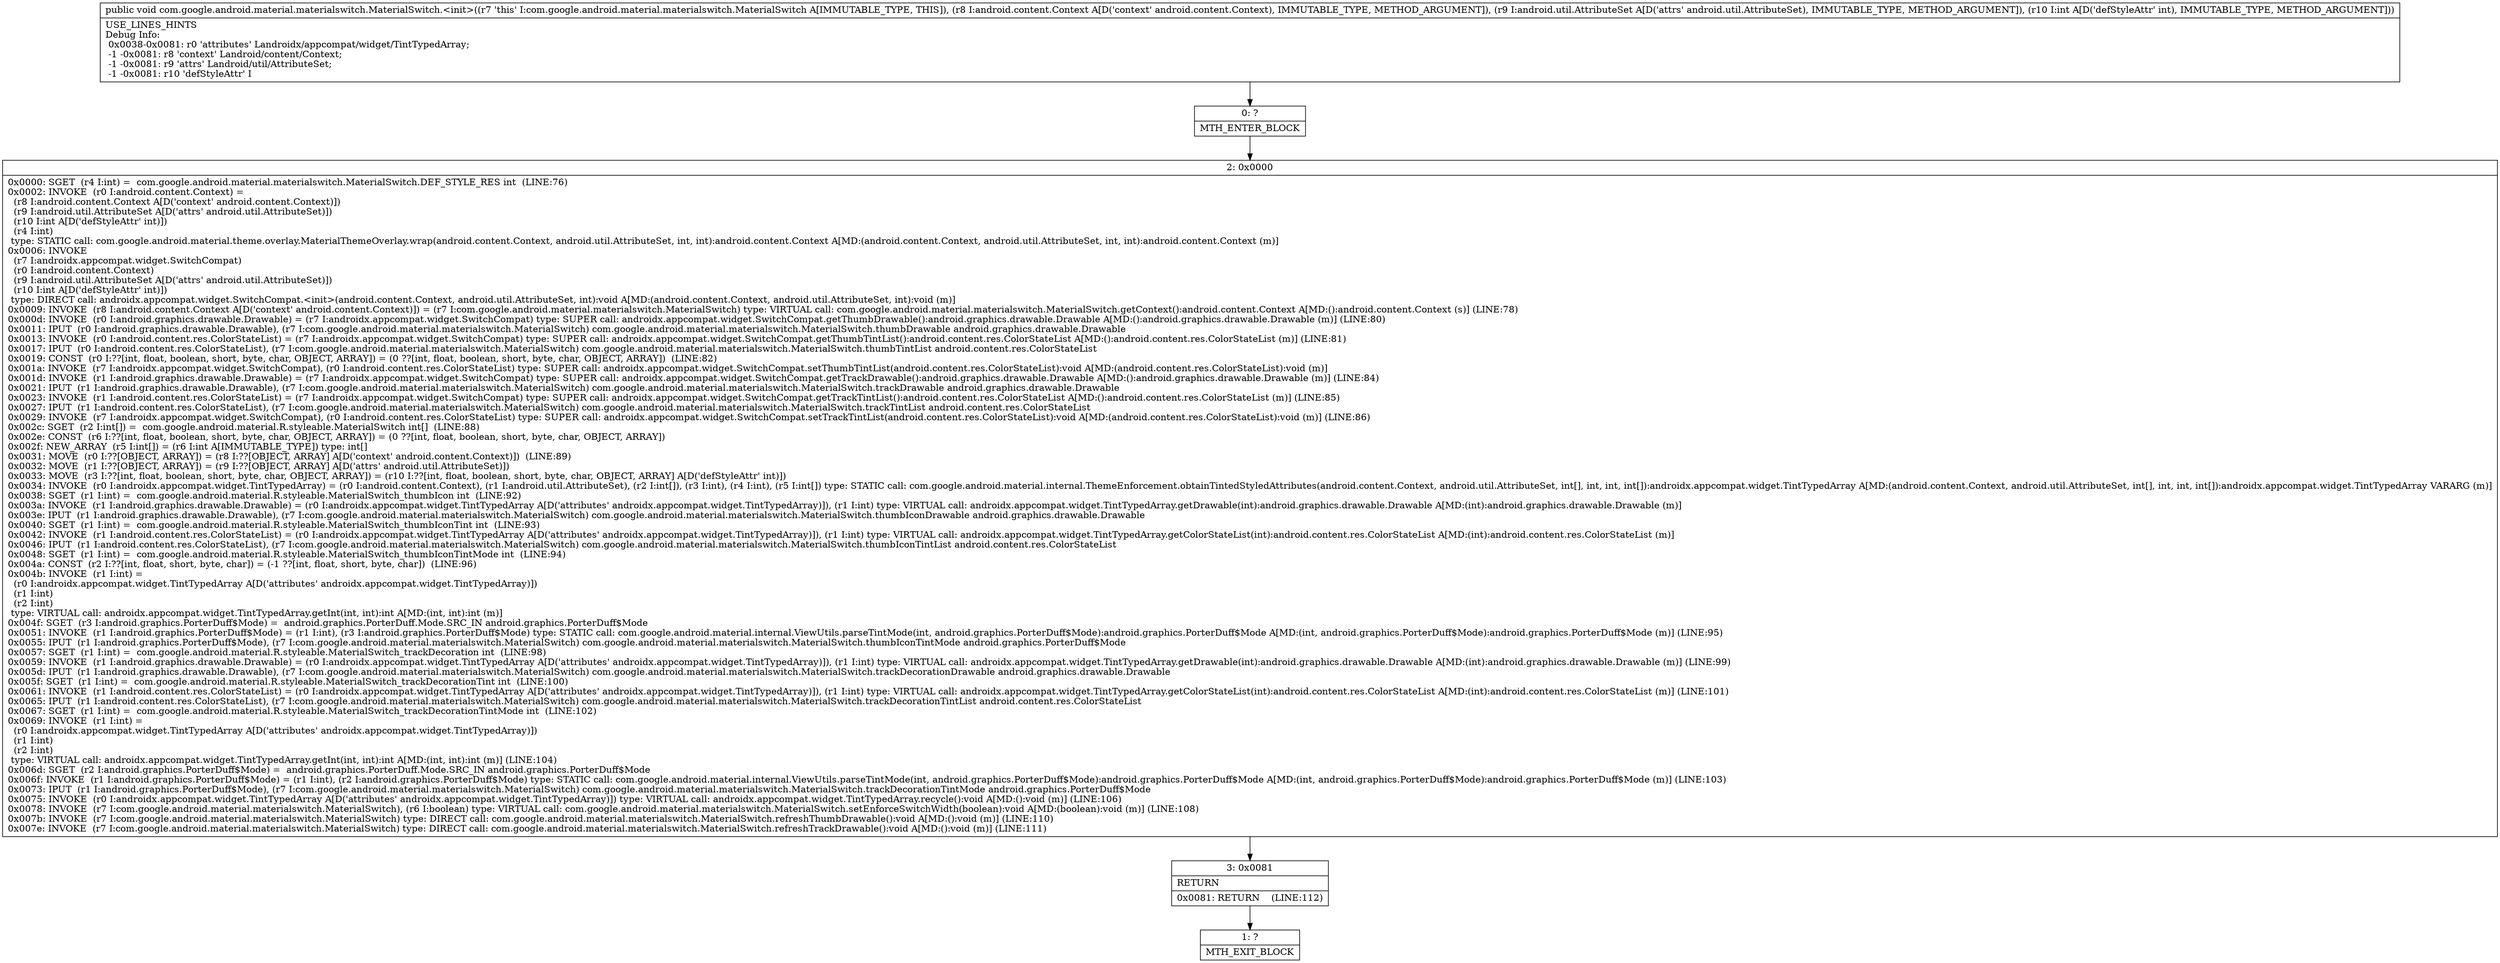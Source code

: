 digraph "CFG forcom.google.android.material.materialswitch.MaterialSwitch.\<init\>(Landroid\/content\/Context;Landroid\/util\/AttributeSet;I)V" {
Node_0 [shape=record,label="{0\:\ ?|MTH_ENTER_BLOCK\l}"];
Node_2 [shape=record,label="{2\:\ 0x0000|0x0000: SGET  (r4 I:int) =  com.google.android.material.materialswitch.MaterialSwitch.DEF_STYLE_RES int  (LINE:76)\l0x0002: INVOKE  (r0 I:android.content.Context) = \l  (r8 I:android.content.Context A[D('context' android.content.Context)])\l  (r9 I:android.util.AttributeSet A[D('attrs' android.util.AttributeSet)])\l  (r10 I:int A[D('defStyleAttr' int)])\l  (r4 I:int)\l type: STATIC call: com.google.android.material.theme.overlay.MaterialThemeOverlay.wrap(android.content.Context, android.util.AttributeSet, int, int):android.content.Context A[MD:(android.content.Context, android.util.AttributeSet, int, int):android.content.Context (m)]\l0x0006: INVOKE  \l  (r7 I:androidx.appcompat.widget.SwitchCompat)\l  (r0 I:android.content.Context)\l  (r9 I:android.util.AttributeSet A[D('attrs' android.util.AttributeSet)])\l  (r10 I:int A[D('defStyleAttr' int)])\l type: DIRECT call: androidx.appcompat.widget.SwitchCompat.\<init\>(android.content.Context, android.util.AttributeSet, int):void A[MD:(android.content.Context, android.util.AttributeSet, int):void (m)]\l0x0009: INVOKE  (r8 I:android.content.Context A[D('context' android.content.Context)]) = (r7 I:com.google.android.material.materialswitch.MaterialSwitch) type: VIRTUAL call: com.google.android.material.materialswitch.MaterialSwitch.getContext():android.content.Context A[MD:():android.content.Context (s)] (LINE:78)\l0x000d: INVOKE  (r0 I:android.graphics.drawable.Drawable) = (r7 I:androidx.appcompat.widget.SwitchCompat) type: SUPER call: androidx.appcompat.widget.SwitchCompat.getThumbDrawable():android.graphics.drawable.Drawable A[MD:():android.graphics.drawable.Drawable (m)] (LINE:80)\l0x0011: IPUT  (r0 I:android.graphics.drawable.Drawable), (r7 I:com.google.android.material.materialswitch.MaterialSwitch) com.google.android.material.materialswitch.MaterialSwitch.thumbDrawable android.graphics.drawable.Drawable \l0x0013: INVOKE  (r0 I:android.content.res.ColorStateList) = (r7 I:androidx.appcompat.widget.SwitchCompat) type: SUPER call: androidx.appcompat.widget.SwitchCompat.getThumbTintList():android.content.res.ColorStateList A[MD:():android.content.res.ColorStateList (m)] (LINE:81)\l0x0017: IPUT  (r0 I:android.content.res.ColorStateList), (r7 I:com.google.android.material.materialswitch.MaterialSwitch) com.google.android.material.materialswitch.MaterialSwitch.thumbTintList android.content.res.ColorStateList \l0x0019: CONST  (r0 I:??[int, float, boolean, short, byte, char, OBJECT, ARRAY]) = (0 ??[int, float, boolean, short, byte, char, OBJECT, ARRAY])  (LINE:82)\l0x001a: INVOKE  (r7 I:androidx.appcompat.widget.SwitchCompat), (r0 I:android.content.res.ColorStateList) type: SUPER call: androidx.appcompat.widget.SwitchCompat.setThumbTintList(android.content.res.ColorStateList):void A[MD:(android.content.res.ColorStateList):void (m)]\l0x001d: INVOKE  (r1 I:android.graphics.drawable.Drawable) = (r7 I:androidx.appcompat.widget.SwitchCompat) type: SUPER call: androidx.appcompat.widget.SwitchCompat.getTrackDrawable():android.graphics.drawable.Drawable A[MD:():android.graphics.drawable.Drawable (m)] (LINE:84)\l0x0021: IPUT  (r1 I:android.graphics.drawable.Drawable), (r7 I:com.google.android.material.materialswitch.MaterialSwitch) com.google.android.material.materialswitch.MaterialSwitch.trackDrawable android.graphics.drawable.Drawable \l0x0023: INVOKE  (r1 I:android.content.res.ColorStateList) = (r7 I:androidx.appcompat.widget.SwitchCompat) type: SUPER call: androidx.appcompat.widget.SwitchCompat.getTrackTintList():android.content.res.ColorStateList A[MD:():android.content.res.ColorStateList (m)] (LINE:85)\l0x0027: IPUT  (r1 I:android.content.res.ColorStateList), (r7 I:com.google.android.material.materialswitch.MaterialSwitch) com.google.android.material.materialswitch.MaterialSwitch.trackTintList android.content.res.ColorStateList \l0x0029: INVOKE  (r7 I:androidx.appcompat.widget.SwitchCompat), (r0 I:android.content.res.ColorStateList) type: SUPER call: androidx.appcompat.widget.SwitchCompat.setTrackTintList(android.content.res.ColorStateList):void A[MD:(android.content.res.ColorStateList):void (m)] (LINE:86)\l0x002c: SGET  (r2 I:int[]) =  com.google.android.material.R.styleable.MaterialSwitch int[]  (LINE:88)\l0x002e: CONST  (r6 I:??[int, float, boolean, short, byte, char, OBJECT, ARRAY]) = (0 ??[int, float, boolean, short, byte, char, OBJECT, ARRAY]) \l0x002f: NEW_ARRAY  (r5 I:int[]) = (r6 I:int A[IMMUTABLE_TYPE]) type: int[] \l0x0031: MOVE  (r0 I:??[OBJECT, ARRAY]) = (r8 I:??[OBJECT, ARRAY] A[D('context' android.content.Context)])  (LINE:89)\l0x0032: MOVE  (r1 I:??[OBJECT, ARRAY]) = (r9 I:??[OBJECT, ARRAY] A[D('attrs' android.util.AttributeSet)]) \l0x0033: MOVE  (r3 I:??[int, float, boolean, short, byte, char, OBJECT, ARRAY]) = (r10 I:??[int, float, boolean, short, byte, char, OBJECT, ARRAY] A[D('defStyleAttr' int)]) \l0x0034: INVOKE  (r0 I:androidx.appcompat.widget.TintTypedArray) = (r0 I:android.content.Context), (r1 I:android.util.AttributeSet), (r2 I:int[]), (r3 I:int), (r4 I:int), (r5 I:int[]) type: STATIC call: com.google.android.material.internal.ThemeEnforcement.obtainTintedStyledAttributes(android.content.Context, android.util.AttributeSet, int[], int, int, int[]):androidx.appcompat.widget.TintTypedArray A[MD:(android.content.Context, android.util.AttributeSet, int[], int, int, int[]):androidx.appcompat.widget.TintTypedArray VARARG (m)]\l0x0038: SGET  (r1 I:int) =  com.google.android.material.R.styleable.MaterialSwitch_thumbIcon int  (LINE:92)\l0x003a: INVOKE  (r1 I:android.graphics.drawable.Drawable) = (r0 I:androidx.appcompat.widget.TintTypedArray A[D('attributes' androidx.appcompat.widget.TintTypedArray)]), (r1 I:int) type: VIRTUAL call: androidx.appcompat.widget.TintTypedArray.getDrawable(int):android.graphics.drawable.Drawable A[MD:(int):android.graphics.drawable.Drawable (m)]\l0x003e: IPUT  (r1 I:android.graphics.drawable.Drawable), (r7 I:com.google.android.material.materialswitch.MaterialSwitch) com.google.android.material.materialswitch.MaterialSwitch.thumbIconDrawable android.graphics.drawable.Drawable \l0x0040: SGET  (r1 I:int) =  com.google.android.material.R.styleable.MaterialSwitch_thumbIconTint int  (LINE:93)\l0x0042: INVOKE  (r1 I:android.content.res.ColorStateList) = (r0 I:androidx.appcompat.widget.TintTypedArray A[D('attributes' androidx.appcompat.widget.TintTypedArray)]), (r1 I:int) type: VIRTUAL call: androidx.appcompat.widget.TintTypedArray.getColorStateList(int):android.content.res.ColorStateList A[MD:(int):android.content.res.ColorStateList (m)]\l0x0046: IPUT  (r1 I:android.content.res.ColorStateList), (r7 I:com.google.android.material.materialswitch.MaterialSwitch) com.google.android.material.materialswitch.MaterialSwitch.thumbIconTintList android.content.res.ColorStateList \l0x0048: SGET  (r1 I:int) =  com.google.android.material.R.styleable.MaterialSwitch_thumbIconTintMode int  (LINE:94)\l0x004a: CONST  (r2 I:??[int, float, short, byte, char]) = (\-1 ??[int, float, short, byte, char])  (LINE:96)\l0x004b: INVOKE  (r1 I:int) = \l  (r0 I:androidx.appcompat.widget.TintTypedArray A[D('attributes' androidx.appcompat.widget.TintTypedArray)])\l  (r1 I:int)\l  (r2 I:int)\l type: VIRTUAL call: androidx.appcompat.widget.TintTypedArray.getInt(int, int):int A[MD:(int, int):int (m)]\l0x004f: SGET  (r3 I:android.graphics.PorterDuff$Mode) =  android.graphics.PorterDuff.Mode.SRC_IN android.graphics.PorterDuff$Mode \l0x0051: INVOKE  (r1 I:android.graphics.PorterDuff$Mode) = (r1 I:int), (r3 I:android.graphics.PorterDuff$Mode) type: STATIC call: com.google.android.material.internal.ViewUtils.parseTintMode(int, android.graphics.PorterDuff$Mode):android.graphics.PorterDuff$Mode A[MD:(int, android.graphics.PorterDuff$Mode):android.graphics.PorterDuff$Mode (m)] (LINE:95)\l0x0055: IPUT  (r1 I:android.graphics.PorterDuff$Mode), (r7 I:com.google.android.material.materialswitch.MaterialSwitch) com.google.android.material.materialswitch.MaterialSwitch.thumbIconTintMode android.graphics.PorterDuff$Mode \l0x0057: SGET  (r1 I:int) =  com.google.android.material.R.styleable.MaterialSwitch_trackDecoration int  (LINE:98)\l0x0059: INVOKE  (r1 I:android.graphics.drawable.Drawable) = (r0 I:androidx.appcompat.widget.TintTypedArray A[D('attributes' androidx.appcompat.widget.TintTypedArray)]), (r1 I:int) type: VIRTUAL call: androidx.appcompat.widget.TintTypedArray.getDrawable(int):android.graphics.drawable.Drawable A[MD:(int):android.graphics.drawable.Drawable (m)] (LINE:99)\l0x005d: IPUT  (r1 I:android.graphics.drawable.Drawable), (r7 I:com.google.android.material.materialswitch.MaterialSwitch) com.google.android.material.materialswitch.MaterialSwitch.trackDecorationDrawable android.graphics.drawable.Drawable \l0x005f: SGET  (r1 I:int) =  com.google.android.material.R.styleable.MaterialSwitch_trackDecorationTint int  (LINE:100)\l0x0061: INVOKE  (r1 I:android.content.res.ColorStateList) = (r0 I:androidx.appcompat.widget.TintTypedArray A[D('attributes' androidx.appcompat.widget.TintTypedArray)]), (r1 I:int) type: VIRTUAL call: androidx.appcompat.widget.TintTypedArray.getColorStateList(int):android.content.res.ColorStateList A[MD:(int):android.content.res.ColorStateList (m)] (LINE:101)\l0x0065: IPUT  (r1 I:android.content.res.ColorStateList), (r7 I:com.google.android.material.materialswitch.MaterialSwitch) com.google.android.material.materialswitch.MaterialSwitch.trackDecorationTintList android.content.res.ColorStateList \l0x0067: SGET  (r1 I:int) =  com.google.android.material.R.styleable.MaterialSwitch_trackDecorationTintMode int  (LINE:102)\l0x0069: INVOKE  (r1 I:int) = \l  (r0 I:androidx.appcompat.widget.TintTypedArray A[D('attributes' androidx.appcompat.widget.TintTypedArray)])\l  (r1 I:int)\l  (r2 I:int)\l type: VIRTUAL call: androidx.appcompat.widget.TintTypedArray.getInt(int, int):int A[MD:(int, int):int (m)] (LINE:104)\l0x006d: SGET  (r2 I:android.graphics.PorterDuff$Mode) =  android.graphics.PorterDuff.Mode.SRC_IN android.graphics.PorterDuff$Mode \l0x006f: INVOKE  (r1 I:android.graphics.PorterDuff$Mode) = (r1 I:int), (r2 I:android.graphics.PorterDuff$Mode) type: STATIC call: com.google.android.material.internal.ViewUtils.parseTintMode(int, android.graphics.PorterDuff$Mode):android.graphics.PorterDuff$Mode A[MD:(int, android.graphics.PorterDuff$Mode):android.graphics.PorterDuff$Mode (m)] (LINE:103)\l0x0073: IPUT  (r1 I:android.graphics.PorterDuff$Mode), (r7 I:com.google.android.material.materialswitch.MaterialSwitch) com.google.android.material.materialswitch.MaterialSwitch.trackDecorationTintMode android.graphics.PorterDuff$Mode \l0x0075: INVOKE  (r0 I:androidx.appcompat.widget.TintTypedArray A[D('attributes' androidx.appcompat.widget.TintTypedArray)]) type: VIRTUAL call: androidx.appcompat.widget.TintTypedArray.recycle():void A[MD:():void (m)] (LINE:106)\l0x0078: INVOKE  (r7 I:com.google.android.material.materialswitch.MaterialSwitch), (r6 I:boolean) type: VIRTUAL call: com.google.android.material.materialswitch.MaterialSwitch.setEnforceSwitchWidth(boolean):void A[MD:(boolean):void (m)] (LINE:108)\l0x007b: INVOKE  (r7 I:com.google.android.material.materialswitch.MaterialSwitch) type: DIRECT call: com.google.android.material.materialswitch.MaterialSwitch.refreshThumbDrawable():void A[MD:():void (m)] (LINE:110)\l0x007e: INVOKE  (r7 I:com.google.android.material.materialswitch.MaterialSwitch) type: DIRECT call: com.google.android.material.materialswitch.MaterialSwitch.refreshTrackDrawable():void A[MD:():void (m)] (LINE:111)\l}"];
Node_3 [shape=record,label="{3\:\ 0x0081|RETURN\l|0x0081: RETURN    (LINE:112)\l}"];
Node_1 [shape=record,label="{1\:\ ?|MTH_EXIT_BLOCK\l}"];
MethodNode[shape=record,label="{public void com.google.android.material.materialswitch.MaterialSwitch.\<init\>((r7 'this' I:com.google.android.material.materialswitch.MaterialSwitch A[IMMUTABLE_TYPE, THIS]), (r8 I:android.content.Context A[D('context' android.content.Context), IMMUTABLE_TYPE, METHOD_ARGUMENT]), (r9 I:android.util.AttributeSet A[D('attrs' android.util.AttributeSet), IMMUTABLE_TYPE, METHOD_ARGUMENT]), (r10 I:int A[D('defStyleAttr' int), IMMUTABLE_TYPE, METHOD_ARGUMENT]))  | USE_LINES_HINTS\lDebug Info:\l  0x0038\-0x0081: r0 'attributes' Landroidx\/appcompat\/widget\/TintTypedArray;\l  \-1 \-0x0081: r8 'context' Landroid\/content\/Context;\l  \-1 \-0x0081: r9 'attrs' Landroid\/util\/AttributeSet;\l  \-1 \-0x0081: r10 'defStyleAttr' I\l}"];
MethodNode -> Node_0;Node_0 -> Node_2;
Node_2 -> Node_3;
Node_3 -> Node_1;
}

